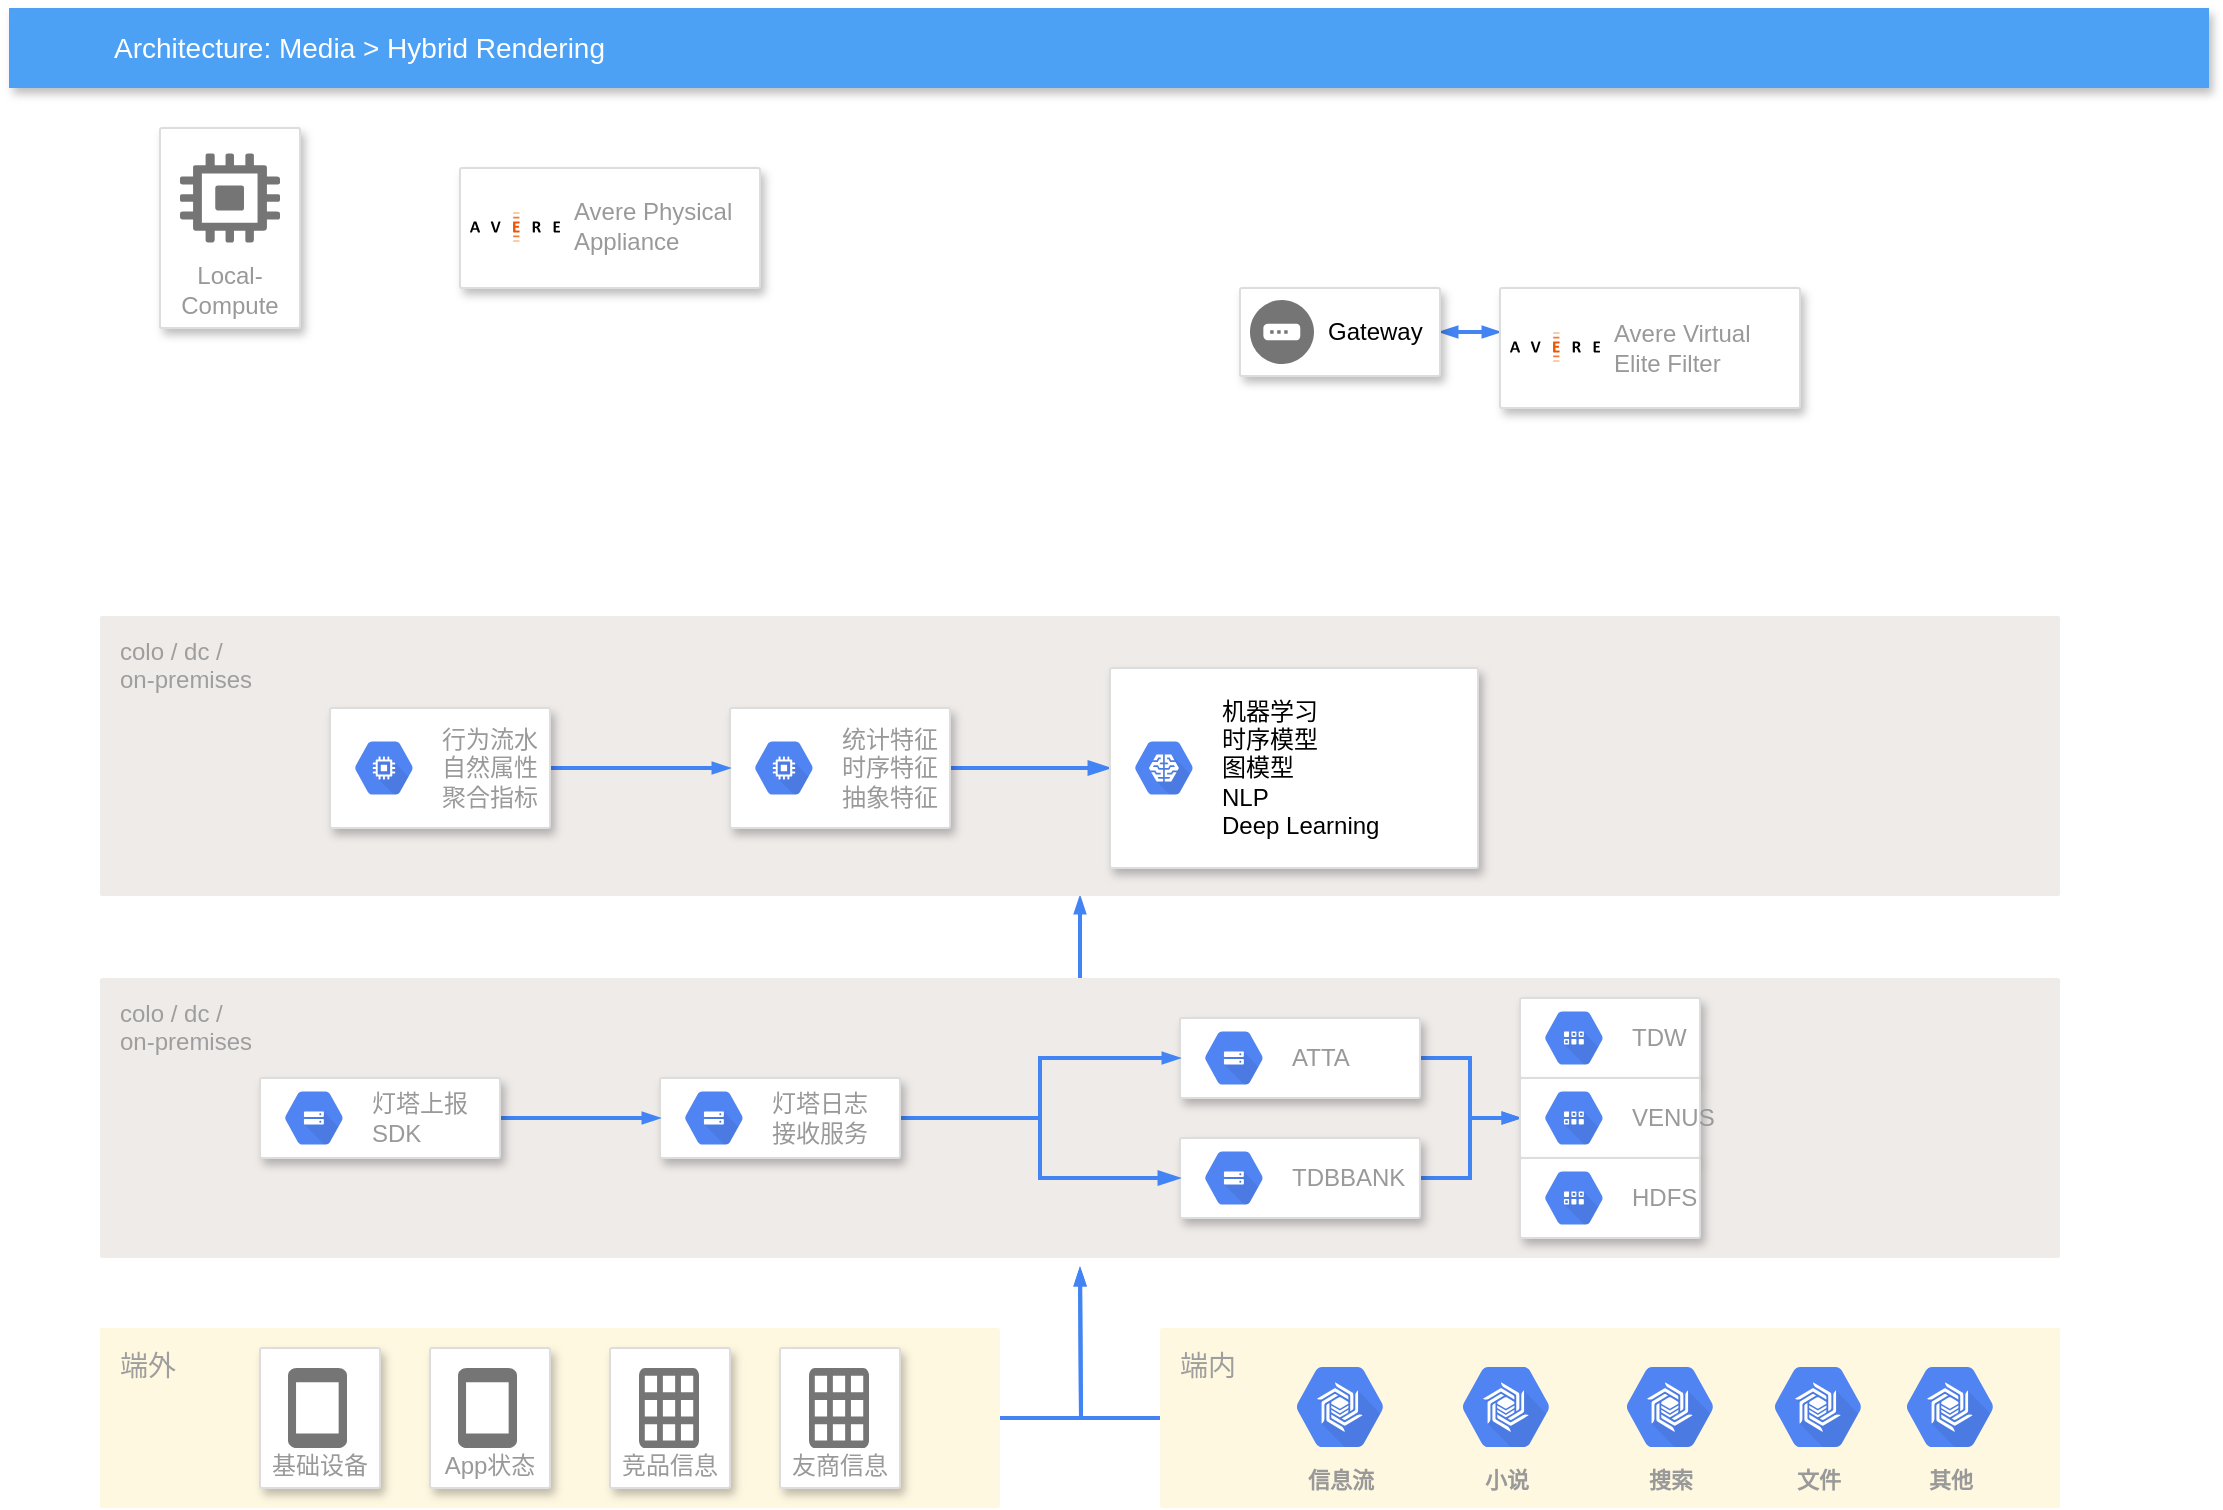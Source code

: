 <mxfile version="15.7.3" type="github">
  <diagram id="f106602c-feb2-e66a-4537-3a34d633f6aa" name="Page-1">
    <mxGraphModel dx="1387" dy="1112" grid="1" gridSize="10" guides="1" tooltips="1" connect="1" arrows="1" fold="1" page="1" pageScale="1" pageWidth="1169" pageHeight="827" background="none" math="0" shadow="0">
      <root>
        <mxCell id="0" />
        <mxCell id="1" parent="0" />
        <mxCell id="2" value="Architecture: Media &amp;gt; Hybrid Rendering" style="fillColor=#4DA1F5;strokeColor=none;shadow=1;gradientColor=none;fontSize=14;align=left;spacingLeft=50;fontColor=#ffffff;html=1;" parent="1" vertex="1">
          <mxGeometry x="34.5" y="40" width="1100" height="40" as="geometry" />
        </mxCell>
        <mxCell id="392" value="Local-Compute" style="strokeColor=#dddddd;fillColor=#ffffff;shadow=1;strokeWidth=1;rounded=1;absoluteArcSize=1;arcSize=2;labelPosition=center;verticalLabelPosition=middle;align=center;verticalAlign=bottom;spacingLeft=0;fontColor=#999999;fontSize=12;whiteSpace=wrap;spacingBottom=2;html=1;" parent="1" vertex="1">
          <mxGeometry x="110" y="100" width="70" height="100" as="geometry" />
        </mxCell>
        <mxCell id="393" value="" style="dashed=0;html=1;fillColor=#757575;strokeColor=none;shape=mxgraph.gcp2.compute_engine_icon;part=1;" parent="392" vertex="1">
          <mxGeometry x="0.5" width="50" height="44.5" relative="1" as="geometry">
            <mxPoint x="-25" y="12.75" as="offset" />
          </mxGeometry>
        </mxCell>
        <mxCell id="396" value="" style="strokeColor=#dddddd;fillColor=#ffffff;shadow=1;strokeWidth=1;rounded=1;absoluteArcSize=1;arcSize=2;fontSize=17;fontColor=#000000;align=right;html=1;" parent="1" vertex="1">
          <mxGeometry x="260" y="120" width="150" height="60" as="geometry" />
        </mxCell>
        <mxCell id="397" value="Avere Physical&#xa;Appliance" style="dashed=0;html=1;fillColor=#5184F3;strokeColor=none;shape=mxgraph.gcp2.avere;part=1;labelPosition=right;verticalLabelPosition=middle;align=left;verticalAlign=middle;spacingLeft=5;fontColor=#999999;fontSize=12;" parent="396" vertex="1">
          <mxGeometry width="45" height="14.85" relative="1" as="geometry">
            <mxPoint x="5" y="22.075" as="offset" />
          </mxGeometry>
        </mxCell>
        <mxCell id="412" style="edgeStyle=elbowEdgeStyle;rounded=0;elbow=vertical;html=1;startArrow=blockThin;startFill=1;endArrow=blockThin;endFill=1;jettySize=auto;orthogonalLoop=1;strokeWidth=2;fontSize=10;fontColor=#999999;dashed=0;strokeColor=#4284F3;labelBackgroundColor=none;endSize=4;startSize=4;" parent="1" source="400" target="402" edge="1">
          <mxGeometry relative="1" as="geometry" />
        </mxCell>
        <mxCell id="400" value="" style="strokeColor=#dddddd;fillColor=#ffffff;shadow=1;strokeWidth=1;rounded=1;absoluteArcSize=1;arcSize=2;fontSize=17;fontColor=#000000;align=right;html=1;" parent="1" vertex="1">
          <mxGeometry x="650" y="180" width="100" height="44" as="geometry" />
        </mxCell>
        <mxCell id="401" value="Gateway" style="dashed=0;html=1;fillColor=#757575;strokeColor=none;shape=mxgraph.gcp2.gateway;part=1;labelPosition=right;verticalLabelPosition=middle;align=left;verticalAlign=middle;spacingLeft=5;fontColor=#000000;fontSize=12;" parent="400" vertex="1">
          <mxGeometry y="0.5" width="32" height="32" relative="1" as="geometry">
            <mxPoint x="5" y="-16" as="offset" />
          </mxGeometry>
        </mxCell>
        <mxCell id="402" value="" style="strokeColor=#dddddd;fillColor=#ffffff;shadow=1;strokeWidth=1;rounded=1;absoluteArcSize=1;arcSize=2;fontSize=17;fontColor=#000000;align=right;html=1;" parent="1" vertex="1">
          <mxGeometry x="780" y="180" width="150" height="60" as="geometry" />
        </mxCell>
        <mxCell id="403" value="Avere Virtual&lt;br&gt;Elite Filter&lt;br&gt;" style="dashed=0;html=1;fillColor=#5184F3;strokeColor=none;shape=mxgraph.gcp2.avere;part=1;labelPosition=right;verticalLabelPosition=middle;align=left;verticalAlign=middle;spacingLeft=5;fontColor=#999999;fontSize=12;" parent="402" vertex="1">
          <mxGeometry width="45" height="14.85" relative="1" as="geometry">
            <mxPoint x="5" y="22.075" as="offset" />
          </mxGeometry>
        </mxCell>
        <mxCell id="PhpXdE0GWQOgbOGKaO0m-458" style="edgeStyle=orthogonalEdgeStyle;rounded=0;orthogonalLoop=1;jettySize=auto;html=1;fontSize=14;endArrow=blockThin;endFill=1;startSize=4;endSize=4;strokeColor=#4284F3;strokeWidth=2;" edge="1" parent="1" source="PhpXdE0GWQOgbOGKaO0m-414">
          <mxGeometry relative="1" as="geometry">
            <mxPoint x="570" y="670" as="targetPoint" />
          </mxGeometry>
        </mxCell>
        <mxCell id="PhpXdE0GWQOgbOGKaO0m-414" value="&lt;font style=&quot;font-size: 14px&quot;&gt;端外&lt;/font&gt;" style="sketch=0;points=[[0,0,0],[0.25,0,0],[0.5,0,0],[0.75,0,0],[1,0,0],[1,0.25,0],[1,0.5,0],[1,0.75,0],[1,1,0],[0.75,1,0],[0.5,1,0],[0.25,1,0],[0,1,0],[0,0.75,0],[0,0.5,0],[0,0.25,0]];rounded=1;absoluteArcSize=1;arcSize=2;html=1;strokeColor=none;gradientColor=none;shadow=0;dashed=0;fontSize=12;fontColor=#9E9E9E;align=left;verticalAlign=top;spacing=10;spacingTop=-4;fillColor=#FFF8E1;" vertex="1" parent="1">
          <mxGeometry x="80" y="700" width="450" height="90" as="geometry" />
        </mxCell>
        <mxCell id="PhpXdE0GWQOgbOGKaO0m-419" value="基础设备" style="strokeColor=#dddddd;shadow=1;strokeWidth=1;rounded=1;absoluteArcSize=1;arcSize=2;labelPosition=center;verticalLabelPosition=middle;align=center;verticalAlign=bottom;spacingLeft=0;fontColor=#999999;fontSize=12;whiteSpace=wrap;spacingBottom=2;" vertex="1" parent="1">
          <mxGeometry x="160" y="710" width="60" height="70" as="geometry" />
        </mxCell>
        <mxCell id="PhpXdE0GWQOgbOGKaO0m-420" value="" style="sketch=0;dashed=0;connectable=0;html=1;fillColor=#757575;strokeColor=none;shape=mxgraph.gcp2.phone;part=1;" vertex="1" parent="PhpXdE0GWQOgbOGKaO0m-419">
          <mxGeometry x="0.5" width="29.5" height="40" relative="1" as="geometry">
            <mxPoint x="-16" y="10" as="offset" />
          </mxGeometry>
        </mxCell>
        <mxCell id="PhpXdE0GWQOgbOGKaO0m-421" value="App状态" style="strokeColor=#dddddd;shadow=1;strokeWidth=1;rounded=1;absoluteArcSize=1;arcSize=2;labelPosition=center;verticalLabelPosition=middle;align=center;verticalAlign=bottom;spacingLeft=0;fontColor=#999999;fontSize=12;whiteSpace=wrap;spacingBottom=2;" vertex="1" parent="1">
          <mxGeometry x="245" y="710" width="60" height="70" as="geometry" />
        </mxCell>
        <mxCell id="PhpXdE0GWQOgbOGKaO0m-422" value="" style="sketch=0;dashed=0;connectable=0;html=1;fillColor=#757575;strokeColor=none;shape=mxgraph.gcp2.phone;part=1;" vertex="1" parent="PhpXdE0GWQOgbOGKaO0m-421">
          <mxGeometry x="0.5" width="29.5" height="40" relative="1" as="geometry">
            <mxPoint x="-16" y="10" as="offset" />
          </mxGeometry>
        </mxCell>
        <mxCell id="PhpXdE0GWQOgbOGKaO0m-423" value="竞品信息" style="strokeColor=#dddddd;shadow=1;strokeWidth=1;rounded=1;absoluteArcSize=1;arcSize=2;labelPosition=center;verticalLabelPosition=middle;align=center;verticalAlign=bottom;spacingLeft=0;fontColor=#999999;fontSize=12;whiteSpace=wrap;spacingBottom=2;" vertex="1" parent="1">
          <mxGeometry x="335" y="710" width="60" height="70" as="geometry" />
        </mxCell>
        <mxCell id="PhpXdE0GWQOgbOGKaO0m-424" value="" style="sketch=0;dashed=0;connectable=0;html=1;fillColor=#757575;strokeColor=none;shape=mxgraph.gcp2.report;part=1;" vertex="1" parent="PhpXdE0GWQOgbOGKaO0m-423">
          <mxGeometry x="0.5" width="30" height="40" relative="1" as="geometry">
            <mxPoint x="-15.5" y="10" as="offset" />
          </mxGeometry>
        </mxCell>
        <mxCell id="PhpXdE0GWQOgbOGKaO0m-425" value="友商信息" style="strokeColor=#dddddd;shadow=1;strokeWidth=1;rounded=1;absoluteArcSize=1;arcSize=2;labelPosition=center;verticalLabelPosition=middle;align=center;verticalAlign=bottom;spacingLeft=0;fontColor=#999999;fontSize=12;whiteSpace=wrap;spacingBottom=2;" vertex="1" parent="1">
          <mxGeometry x="420" y="710" width="60" height="70" as="geometry" />
        </mxCell>
        <mxCell id="PhpXdE0GWQOgbOGKaO0m-426" value="" style="sketch=0;dashed=0;connectable=0;html=1;fillColor=#757575;strokeColor=none;shape=mxgraph.gcp2.report;part=1;" vertex="1" parent="PhpXdE0GWQOgbOGKaO0m-425">
          <mxGeometry x="0.5" width="30" height="40" relative="1" as="geometry">
            <mxPoint x="-15.5" y="10" as="offset" />
          </mxGeometry>
        </mxCell>
        <mxCell id="PhpXdE0GWQOgbOGKaO0m-459" style="edgeStyle=orthogonalEdgeStyle;rounded=0;orthogonalLoop=1;jettySize=auto;html=1;fontSize=14;endArrow=blockThin;endFill=1;startSize=4;endSize=4;strokeColor=#4284F3;strokeWidth=2;" edge="1" parent="1" source="PhpXdE0GWQOgbOGKaO0m-427">
          <mxGeometry relative="1" as="geometry">
            <mxPoint x="570" y="670" as="targetPoint" />
          </mxGeometry>
        </mxCell>
        <mxCell id="PhpXdE0GWQOgbOGKaO0m-427" value="&lt;font style=&quot;font-size: 14px&quot;&gt;端内&lt;/font&gt;" style="sketch=0;points=[[0,0,0],[0.25,0,0],[0.5,0,0],[0.75,0,0],[1,0,0],[1,0.25,0],[1,0.5,0],[1,0.75,0],[1,1,0],[0.75,1,0],[0.5,1,0],[0.25,1,0],[0,1,0],[0,0.75,0],[0,0.5,0],[0,0.25,0]];rounded=1;absoluteArcSize=1;arcSize=2;html=1;strokeColor=none;gradientColor=none;shadow=0;dashed=0;fontSize=12;fontColor=#9E9E9E;align=left;verticalAlign=top;spacing=10;spacingTop=-4;fillColor=#FFF8E1;" vertex="1" parent="1">
          <mxGeometry x="610" y="700" width="450" height="90" as="geometry" />
        </mxCell>
        <mxCell id="PhpXdE0GWQOgbOGKaO0m-437" value="信息流" style="sketch=0;html=1;fillColor=#5184F3;strokeColor=none;verticalAlign=top;labelPosition=center;verticalLabelPosition=bottom;align=center;spacingTop=-6;fontSize=11;fontStyle=1;fontColor=#999999;shape=mxgraph.gcp2.hexIcon;prIcon=cloud_bigtable" vertex="1" parent="1">
          <mxGeometry x="667" y="710" width="66" height="59" as="geometry" />
        </mxCell>
        <mxCell id="PhpXdE0GWQOgbOGKaO0m-438" value="小说" style="sketch=0;html=1;fillColor=#5184F3;strokeColor=none;verticalAlign=top;labelPosition=center;verticalLabelPosition=bottom;align=center;spacingTop=-6;fontSize=11;fontStyle=1;fontColor=#999999;shape=mxgraph.gcp2.hexIcon;prIcon=cloud_bigtable" vertex="1" parent="1">
          <mxGeometry x="750" y="710" width="66" height="59" as="geometry" />
        </mxCell>
        <mxCell id="PhpXdE0GWQOgbOGKaO0m-440" value="搜索" style="sketch=0;html=1;fillColor=#5184F3;strokeColor=none;verticalAlign=top;labelPosition=center;verticalLabelPosition=bottom;align=center;spacingTop=-6;fontSize=11;fontStyle=1;fontColor=#999999;shape=mxgraph.gcp2.hexIcon;prIcon=cloud_bigtable" vertex="1" parent="1">
          <mxGeometry x="832" y="710" width="66" height="59" as="geometry" />
        </mxCell>
        <mxCell id="PhpXdE0GWQOgbOGKaO0m-442" value="文件" style="sketch=0;html=1;fillColor=#5184F3;strokeColor=none;verticalAlign=top;labelPosition=center;verticalLabelPosition=bottom;align=center;spacingTop=-6;fontSize=11;fontStyle=1;fontColor=#999999;shape=mxgraph.gcp2.hexIcon;prIcon=cloud_bigtable" vertex="1" parent="1">
          <mxGeometry x="906" y="710" width="66" height="59" as="geometry" />
        </mxCell>
        <mxCell id="PhpXdE0GWQOgbOGKaO0m-443" value="其他" style="sketch=0;html=1;fillColor=#5184F3;strokeColor=none;verticalAlign=top;labelPosition=center;verticalLabelPosition=bottom;align=center;spacingTop=-6;fontSize=11;fontStyle=1;fontColor=#999999;shape=mxgraph.gcp2.hexIcon;prIcon=cloud_bigtable" vertex="1" parent="1">
          <mxGeometry x="972" y="710" width="66" height="59" as="geometry" />
        </mxCell>
        <mxCell id="PhpXdE0GWQOgbOGKaO0m-466" value="" style="edgeStyle=orthogonalEdgeStyle;rounded=0;orthogonalLoop=1;jettySize=auto;html=1;fontSize=14;endArrow=blockThin;endFill=1;startSize=4;endSize=4;strokeColor=#4284F3;strokeWidth=2;" edge="1" parent="1" source="PhpXdE0GWQOgbOGKaO0m-445" target="PhpXdE0GWQOgbOGKaO0m-465">
          <mxGeometry relative="1" as="geometry" />
        </mxCell>
        <mxCell id="PhpXdE0GWQOgbOGKaO0m-445" value="colo / dc /&#xa;on-premises" style="sketch=0;points=[[0,0,0],[0.25,0,0],[0.5,0,0],[0.75,0,0],[1,0,0],[1,0.25,0],[1,0.5,0],[1,0.75,0],[1,1,0],[0.75,1,0],[0.5,1,0],[0.25,1,0],[0,1,0],[0,0.75,0],[0,0.5,0],[0,0.25,0]];rounded=1;absoluteArcSize=1;arcSize=2;html=1;strokeColor=none;gradientColor=none;shadow=0;dashed=0;fontSize=12;fontColor=#9E9E9E;align=left;verticalAlign=top;spacing=10;spacingTop=-4;fillColor=#EFEBE9;" vertex="1" parent="1">
          <mxGeometry x="80" y="525" width="980" height="140" as="geometry" />
        </mxCell>
        <mxCell id="PhpXdE0GWQOgbOGKaO0m-457" style="edgeStyle=orthogonalEdgeStyle;rounded=0;orthogonalLoop=1;jettySize=auto;html=1;entryX=0;entryY=0.5;entryDx=0;entryDy=0;fontSize=14;endArrow=blockThin;endFill=1;startSize=4;endSize=4;strokeColor=#4284F3;strokeWidth=2;" edge="1" parent="1" source="PhpXdE0GWQOgbOGKaO0m-446" target="PhpXdE0GWQOgbOGKaO0m-452">
          <mxGeometry relative="1" as="geometry" />
        </mxCell>
        <mxCell id="PhpXdE0GWQOgbOGKaO0m-446" value="" style="strokeColor=#dddddd;fillColor=#ffffff;shadow=1;strokeWidth=1;rounded=1;absoluteArcSize=1;arcSize=2;fontSize=17;fontColor=#000000;align=right;html=1;" vertex="1" parent="1">
          <mxGeometry x="620" y="545" width="120" height="40" as="geometry" />
        </mxCell>
        <mxCell id="PhpXdE0GWQOgbOGKaO0m-447" value="ATTA" style="dashed=0;connectable=0;html=1;fillColor=#5184F3;strokeColor=none;shape=mxgraph.gcp2.hexIcon;prIcon=cloud_storage;part=1;labelPosition=right;verticalLabelPosition=middle;align=left;verticalAlign=middle;spacingLeft=5;fontColor=#999999;fontSize=12;" vertex="1" parent="PhpXdE0GWQOgbOGKaO0m-446">
          <mxGeometry y="0.5" width="44" height="39" relative="1" as="geometry">
            <mxPoint x="5" y="-19.5" as="offset" />
          </mxGeometry>
        </mxCell>
        <mxCell id="PhpXdE0GWQOgbOGKaO0m-456" style="edgeStyle=orthogonalEdgeStyle;rounded=0;orthogonalLoop=1;jettySize=auto;html=1;fontSize=14;strokeColor=#4284F3;strokeWidth=2;endSize=4;startSize=4;endArrow=blockThin;endFill=1;" edge="1" parent="1" source="PhpXdE0GWQOgbOGKaO0m-448" target="PhpXdE0GWQOgbOGKaO0m-452">
          <mxGeometry relative="1" as="geometry" />
        </mxCell>
        <mxCell id="PhpXdE0GWQOgbOGKaO0m-448" value="" style="strokeColor=#dddddd;fillColor=#ffffff;shadow=1;strokeWidth=1;rounded=1;absoluteArcSize=1;arcSize=2;fontSize=17;fontColor=#000000;align=right;html=1;" vertex="1" parent="1">
          <mxGeometry x="620" y="605" width="120" height="40" as="geometry" />
        </mxCell>
        <mxCell id="PhpXdE0GWQOgbOGKaO0m-449" value="TDBBANK" style="dashed=0;connectable=0;html=1;fillColor=#5184F3;strokeColor=none;shape=mxgraph.gcp2.hexIcon;prIcon=cloud_storage;part=1;labelPosition=right;verticalLabelPosition=middle;align=left;verticalAlign=middle;spacingLeft=5;fontColor=#999999;fontSize=12;" vertex="1" parent="PhpXdE0GWQOgbOGKaO0m-448">
          <mxGeometry y="0.5" width="44" height="39" relative="1" as="geometry">
            <mxPoint x="5" y="-19.5" as="offset" />
          </mxGeometry>
        </mxCell>
        <mxCell id="PhpXdE0GWQOgbOGKaO0m-450" value="" style="strokeColor=#dddddd;shadow=1;strokeWidth=1;rounded=1;absoluteArcSize=1;arcSize=2;fontSize=14;" vertex="1" parent="1">
          <mxGeometry x="790" y="535" width="90" height="40" as="geometry" />
        </mxCell>
        <mxCell id="PhpXdE0GWQOgbOGKaO0m-451" value="TDW" style="sketch=0;dashed=0;connectable=0;html=1;fillColor=#5184F3;strokeColor=none;shape=mxgraph.gcp2.hexIcon;prIcon=cloud_datastore;part=1;labelPosition=right;verticalLabelPosition=middle;align=left;verticalAlign=middle;spacingLeft=5;fontColor=#999999;fontSize=12;" vertex="1" parent="PhpXdE0GWQOgbOGKaO0m-450">
          <mxGeometry y="0.5" width="44" height="39" relative="1" as="geometry">
            <mxPoint x="5" y="-19.5" as="offset" />
          </mxGeometry>
        </mxCell>
        <mxCell id="PhpXdE0GWQOgbOGKaO0m-452" value="" style="strokeColor=#dddddd;shadow=1;strokeWidth=1;rounded=1;absoluteArcSize=1;arcSize=2;fontSize=14;" vertex="1" parent="1">
          <mxGeometry x="790" y="575" width="90" height="40" as="geometry" />
        </mxCell>
        <mxCell id="PhpXdE0GWQOgbOGKaO0m-453" value="VENUS" style="sketch=0;dashed=0;connectable=0;html=1;fillColor=#5184F3;strokeColor=none;shape=mxgraph.gcp2.hexIcon;prIcon=cloud_datastore;part=1;labelPosition=right;verticalLabelPosition=middle;align=left;verticalAlign=middle;spacingLeft=5;fontColor=#999999;fontSize=12;" vertex="1" parent="PhpXdE0GWQOgbOGKaO0m-452">
          <mxGeometry y="0.5" width="44" height="39" relative="1" as="geometry">
            <mxPoint x="5" y="-19.5" as="offset" />
          </mxGeometry>
        </mxCell>
        <mxCell id="PhpXdE0GWQOgbOGKaO0m-454" value="" style="strokeColor=#dddddd;shadow=1;strokeWidth=1;rounded=1;absoluteArcSize=1;arcSize=2;fontSize=14;" vertex="1" parent="1">
          <mxGeometry x="790" y="615" width="90" height="40" as="geometry" />
        </mxCell>
        <mxCell id="PhpXdE0GWQOgbOGKaO0m-455" value="HDFS" style="sketch=0;dashed=0;connectable=0;html=1;fillColor=#5184F3;strokeColor=none;shape=mxgraph.gcp2.hexIcon;prIcon=cloud_datastore;part=1;labelPosition=right;verticalLabelPosition=middle;align=left;verticalAlign=middle;spacingLeft=5;fontColor=#999999;fontSize=12;" vertex="1" parent="PhpXdE0GWQOgbOGKaO0m-454">
          <mxGeometry y="0.5" width="44" height="39" relative="1" as="geometry">
            <mxPoint x="5" y="-19.5" as="offset" />
          </mxGeometry>
        </mxCell>
        <mxCell id="PhpXdE0GWQOgbOGKaO0m-474" style="edgeStyle=orthogonalEdgeStyle;rounded=0;orthogonalLoop=1;jettySize=auto;html=1;entryX=0;entryY=0.5;entryDx=0;entryDy=0;fontSize=14;endArrow=blockThin;endFill=1;startSize=4;endSize=4;strokeColor=#4284F3;strokeWidth=2;" edge="1" parent="1" source="PhpXdE0GWQOgbOGKaO0m-460" target="PhpXdE0GWQOgbOGKaO0m-446">
          <mxGeometry relative="1" as="geometry" />
        </mxCell>
        <mxCell id="PhpXdE0GWQOgbOGKaO0m-475" style="edgeStyle=orthogonalEdgeStyle;rounded=0;orthogonalLoop=1;jettySize=auto;html=1;fontSize=14;endArrow=blockThin;endFill=1;strokeColor=#4284F3;strokeWidth=2;" edge="1" parent="1" source="PhpXdE0GWQOgbOGKaO0m-460" target="PhpXdE0GWQOgbOGKaO0m-448">
          <mxGeometry relative="1" as="geometry" />
        </mxCell>
        <mxCell id="PhpXdE0GWQOgbOGKaO0m-460" value="" style="strokeColor=#dddddd;fillColor=#ffffff;shadow=1;strokeWidth=1;rounded=1;absoluteArcSize=1;arcSize=2;fontSize=17;fontColor=#000000;align=right;html=1;" vertex="1" parent="1">
          <mxGeometry x="360" y="575" width="120" height="40" as="geometry" />
        </mxCell>
        <mxCell id="PhpXdE0GWQOgbOGKaO0m-461" value="灯塔日志&lt;br&gt;接收服务" style="dashed=0;connectable=0;html=1;fillColor=#5184F3;strokeColor=none;shape=mxgraph.gcp2.hexIcon;prIcon=cloud_storage;part=1;labelPosition=right;verticalLabelPosition=middle;align=left;verticalAlign=middle;spacingLeft=5;fontColor=#999999;fontSize=12;" vertex="1" parent="PhpXdE0GWQOgbOGKaO0m-460">
          <mxGeometry y="0.5" width="44" height="39" relative="1" as="geometry">
            <mxPoint x="5" y="-19.5" as="offset" />
          </mxGeometry>
        </mxCell>
        <mxCell id="PhpXdE0GWQOgbOGKaO0m-464" value="" style="edgeStyle=orthogonalEdgeStyle;rounded=0;orthogonalLoop=1;jettySize=auto;html=1;fontSize=14;endArrow=blockThin;endFill=1;startSize=4;endSize=4;strokeColor=#4284F3;strokeWidth=2;" edge="1" parent="1" source="PhpXdE0GWQOgbOGKaO0m-462" target="PhpXdE0GWQOgbOGKaO0m-460">
          <mxGeometry relative="1" as="geometry" />
        </mxCell>
        <mxCell id="PhpXdE0GWQOgbOGKaO0m-462" value="" style="strokeColor=#dddddd;fillColor=#ffffff;shadow=1;strokeWidth=1;rounded=1;absoluteArcSize=1;arcSize=2;fontSize=17;fontColor=#000000;align=right;html=1;" vertex="1" parent="1">
          <mxGeometry x="160" y="575" width="120" height="40" as="geometry" />
        </mxCell>
        <mxCell id="PhpXdE0GWQOgbOGKaO0m-463" value="灯塔上报&lt;br&gt;SDK" style="dashed=0;connectable=0;html=1;fillColor=#5184F3;strokeColor=none;shape=mxgraph.gcp2.hexIcon;prIcon=cloud_storage;part=1;labelPosition=right;verticalLabelPosition=middle;align=left;verticalAlign=middle;spacingLeft=5;fontColor=#999999;fontSize=12;" vertex="1" parent="PhpXdE0GWQOgbOGKaO0m-462">
          <mxGeometry y="0.5" width="44" height="39" relative="1" as="geometry">
            <mxPoint x="5" y="-19.5" as="offset" />
          </mxGeometry>
        </mxCell>
        <mxCell id="PhpXdE0GWQOgbOGKaO0m-465" value="colo / dc /&#xa;on-premises" style="sketch=0;points=[[0,0,0],[0.25,0,0],[0.5,0,0],[0.75,0,0],[1,0,0],[1,0.25,0],[1,0.5,0],[1,0.75,0],[1,1,0],[0.75,1,0],[0.5,1,0],[0.25,1,0],[0,1,0],[0,0.75,0],[0,0.5,0],[0,0.25,0]];rounded=1;absoluteArcSize=1;arcSize=2;html=1;strokeColor=none;gradientColor=none;shadow=0;dashed=0;fontSize=12;fontColor=#9E9E9E;align=left;verticalAlign=top;spacing=10;spacingTop=-4;fillColor=#EFEBE9;" vertex="1" parent="1">
          <mxGeometry x="80" y="344" width="980" height="140" as="geometry" />
        </mxCell>
        <mxCell id="PhpXdE0GWQOgbOGKaO0m-478" value="" style="edgeStyle=orthogonalEdgeStyle;rounded=0;orthogonalLoop=1;jettySize=auto;html=1;fontSize=14;endArrow=blockThin;endFill=1;strokeColor=#4284F3;strokeWidth=2;" edge="1" parent="1" source="PhpXdE0GWQOgbOGKaO0m-467" target="PhpXdE0GWQOgbOGKaO0m-476">
          <mxGeometry relative="1" as="geometry" />
        </mxCell>
        <mxCell id="PhpXdE0GWQOgbOGKaO0m-467" value="" style="strokeColor=#dddddd;shadow=1;strokeWidth=1;rounded=1;absoluteArcSize=1;arcSize=2;fontSize=14;" vertex="1" parent="1">
          <mxGeometry x="395" y="390" width="110" height="60" as="geometry" />
        </mxCell>
        <mxCell id="PhpXdE0GWQOgbOGKaO0m-468" value="统计特征&lt;br&gt;时序特征&lt;br&gt;抽象特征" style="sketch=0;dashed=0;connectable=0;html=1;fillColor=#5184F3;strokeColor=none;shape=mxgraph.gcp2.hexIcon;prIcon=compute_engine;part=1;labelPosition=right;verticalLabelPosition=middle;align=left;verticalAlign=middle;spacingLeft=5;fontColor=#999999;fontSize=12;" vertex="1" parent="PhpXdE0GWQOgbOGKaO0m-467">
          <mxGeometry y="0.5" width="44" height="39" relative="1" as="geometry">
            <mxPoint x="5" y="-19.5" as="offset" />
          </mxGeometry>
        </mxCell>
        <mxCell id="PhpXdE0GWQOgbOGKaO0m-473" value="" style="edgeStyle=orthogonalEdgeStyle;rounded=0;orthogonalLoop=1;jettySize=auto;html=1;fontSize=14;endArrow=blockThin;endFill=1;startSize=4;endSize=4;strokeColor=#4284F3;strokeWidth=2;" edge="1" parent="1" source="PhpXdE0GWQOgbOGKaO0m-471" target="PhpXdE0GWQOgbOGKaO0m-467">
          <mxGeometry relative="1" as="geometry" />
        </mxCell>
        <mxCell id="PhpXdE0GWQOgbOGKaO0m-471" value="" style="strokeColor=#dddddd;shadow=1;strokeWidth=1;rounded=1;absoluteArcSize=1;arcSize=2;fontSize=14;" vertex="1" parent="1">
          <mxGeometry x="195" y="390" width="110" height="60" as="geometry" />
        </mxCell>
        <mxCell id="PhpXdE0GWQOgbOGKaO0m-472" value="行为流水&lt;br&gt;自然属性&lt;br&gt;聚合指标" style="sketch=0;dashed=0;connectable=0;html=1;fillColor=#5184F3;strokeColor=none;shape=mxgraph.gcp2.hexIcon;prIcon=compute_engine;part=1;labelPosition=right;verticalLabelPosition=middle;align=left;verticalAlign=middle;spacingLeft=5;fontColor=#999999;fontSize=12;" vertex="1" parent="PhpXdE0GWQOgbOGKaO0m-471">
          <mxGeometry y="0.5" width="44" height="39" relative="1" as="geometry">
            <mxPoint x="5" y="-19.5" as="offset" />
          </mxGeometry>
        </mxCell>
        <mxCell id="PhpXdE0GWQOgbOGKaO0m-476" value="" style="strokeColor=#dddddd;shadow=1;strokeWidth=1;rounded=1;absoluteArcSize=1;arcSize=2;fontSize=14;" vertex="1" parent="1">
          <mxGeometry x="585" y="370" width="184" height="100" as="geometry" />
        </mxCell>
        <mxCell id="PhpXdE0GWQOgbOGKaO0m-477" value="&lt;font color=&quot;#000000&quot;&gt;&lt;span&gt;机器学习&lt;br&gt;时序模型&lt;br&gt;图模型&lt;br&gt;NLP&lt;br&gt;Deep Learning&lt;br&gt;&lt;/span&gt;&lt;/font&gt;" style="sketch=0;dashed=0;connectable=0;html=1;fillColor=#5184F3;strokeColor=none;shape=mxgraph.gcp2.hexIcon;prIcon=cloud_machine_learning;part=1;labelPosition=right;verticalLabelPosition=middle;align=left;verticalAlign=middle;spacingLeft=5;fontColor=#999999;fontSize=12;" vertex="1" parent="PhpXdE0GWQOgbOGKaO0m-476">
          <mxGeometry y="0.5" width="44" height="39" relative="1" as="geometry">
            <mxPoint x="5" y="-19.5" as="offset" />
          </mxGeometry>
        </mxCell>
      </root>
    </mxGraphModel>
  </diagram>
</mxfile>
